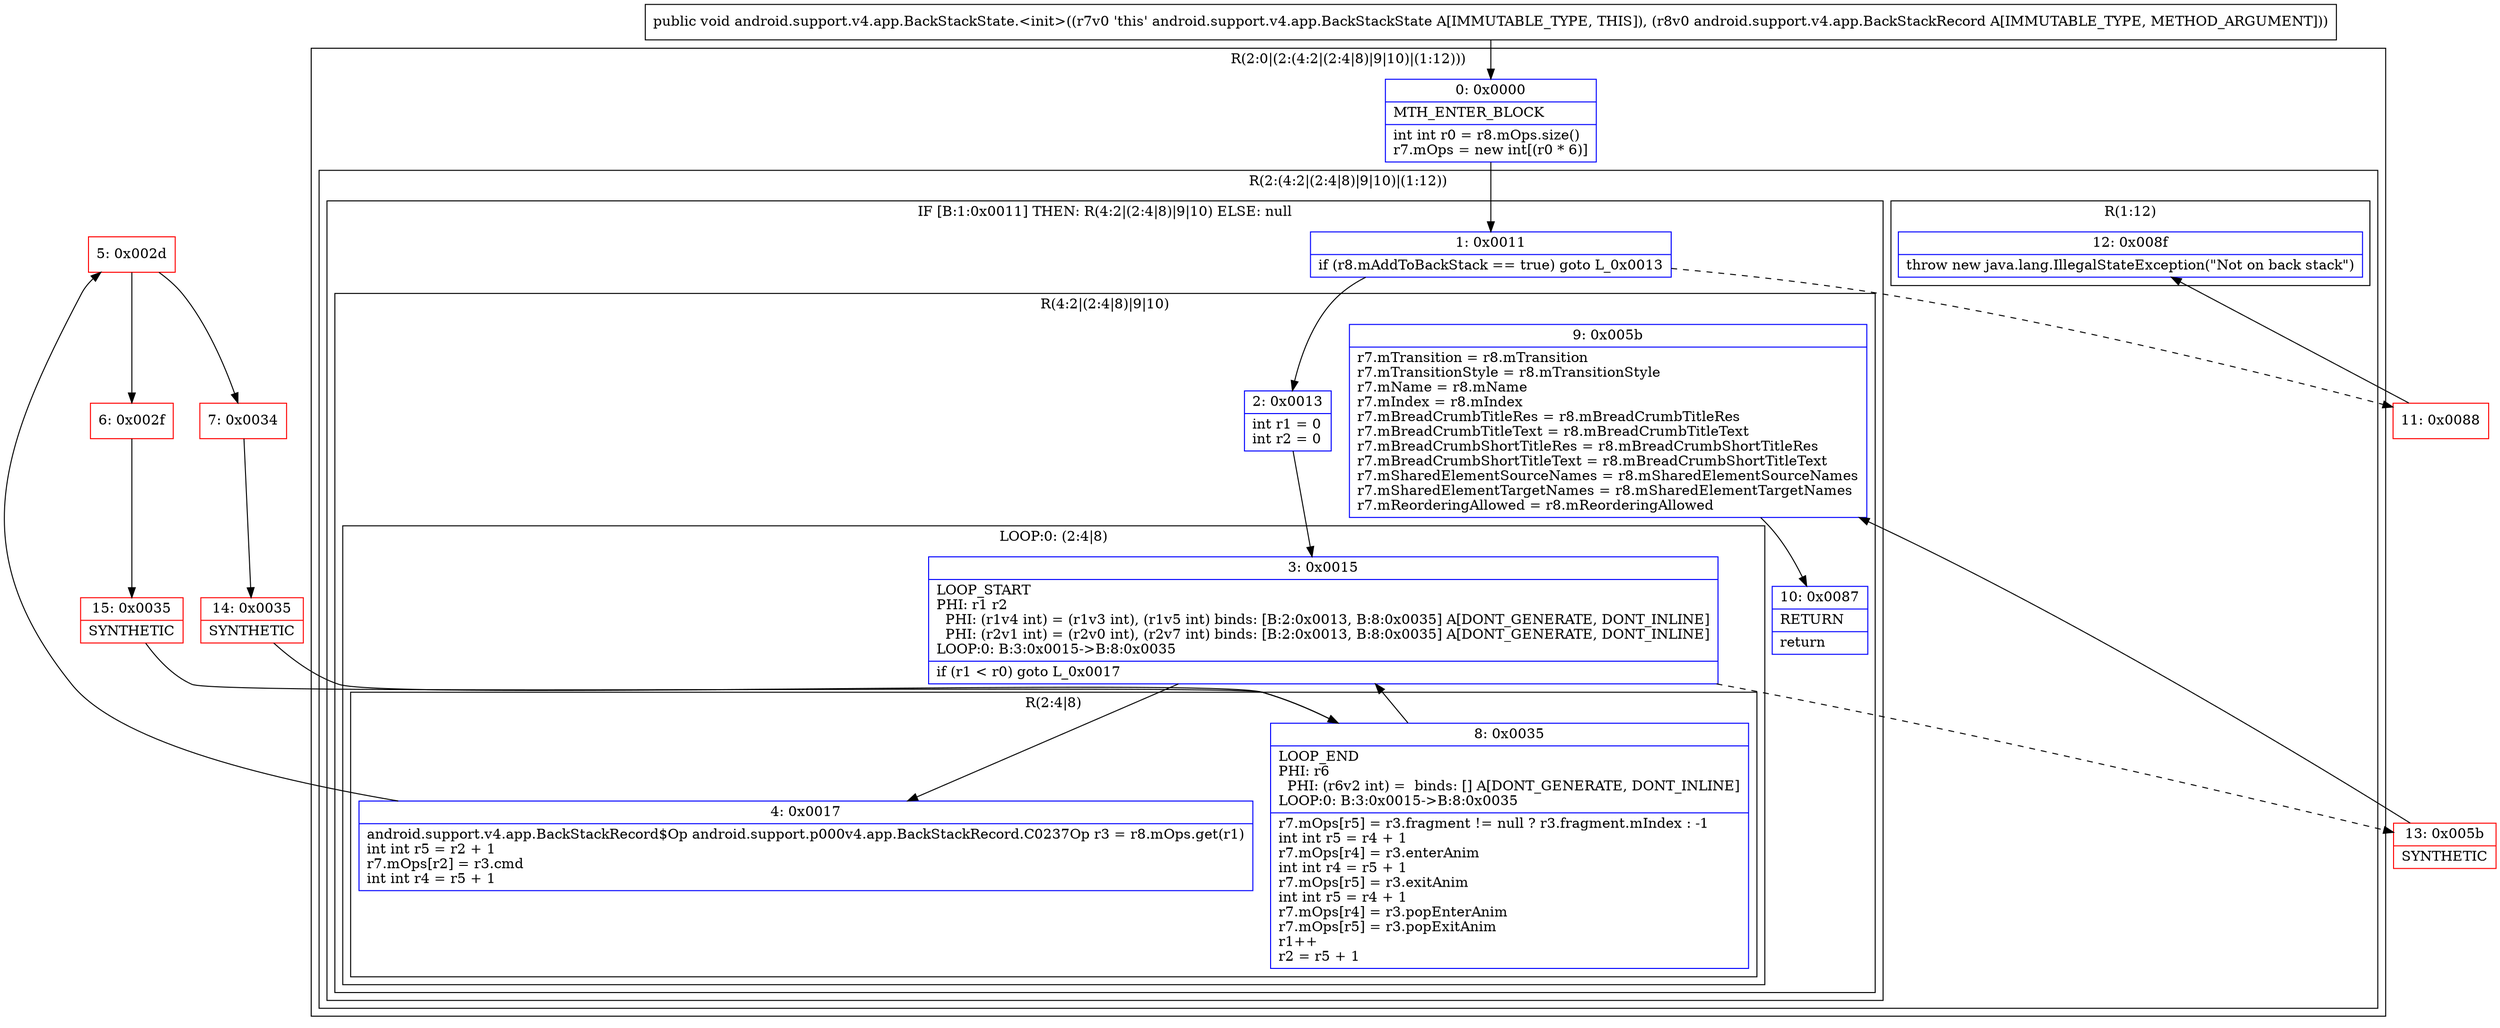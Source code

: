 digraph "CFG forandroid.support.v4.app.BackStackState.\<init\>(Landroid\/support\/v4\/app\/BackStackRecord;)V" {
subgraph cluster_Region_661513872 {
label = "R(2:0|(2:(4:2|(2:4|8)|9|10)|(1:12)))";
node [shape=record,color=blue];
Node_0 [shape=record,label="{0\:\ 0x0000|MTH_ENTER_BLOCK\l|int int r0 = r8.mOps.size()\lr7.mOps = new int[(r0 * 6)]\l}"];
subgraph cluster_Region_2088455144 {
label = "R(2:(4:2|(2:4|8)|9|10)|(1:12))";
node [shape=record,color=blue];
subgraph cluster_IfRegion_487224570 {
label = "IF [B:1:0x0011] THEN: R(4:2|(2:4|8)|9|10) ELSE: null";
node [shape=record,color=blue];
Node_1 [shape=record,label="{1\:\ 0x0011|if (r8.mAddToBackStack == true) goto L_0x0013\l}"];
subgraph cluster_Region_1349583375 {
label = "R(4:2|(2:4|8)|9|10)";
node [shape=record,color=blue];
Node_2 [shape=record,label="{2\:\ 0x0013|int r1 = 0\lint r2 = 0\l}"];
subgraph cluster_LoopRegion_354488756 {
label = "LOOP:0: (2:4|8)";
node [shape=record,color=blue];
Node_3 [shape=record,label="{3\:\ 0x0015|LOOP_START\lPHI: r1 r2 \l  PHI: (r1v4 int) = (r1v3 int), (r1v5 int) binds: [B:2:0x0013, B:8:0x0035] A[DONT_GENERATE, DONT_INLINE]\l  PHI: (r2v1 int) = (r2v0 int), (r2v7 int) binds: [B:2:0x0013, B:8:0x0035] A[DONT_GENERATE, DONT_INLINE]\lLOOP:0: B:3:0x0015\-\>B:8:0x0035\l|if (r1 \< r0) goto L_0x0017\l}"];
subgraph cluster_Region_149307450 {
label = "R(2:4|8)";
node [shape=record,color=blue];
Node_4 [shape=record,label="{4\:\ 0x0017|android.support.v4.app.BackStackRecord$Op android.support.p000v4.app.BackStackRecord.C0237Op r3 = r8.mOps.get(r1)\lint int r5 = r2 + 1\lr7.mOps[r2] = r3.cmd\lint int r4 = r5 + 1\l}"];
Node_8 [shape=record,label="{8\:\ 0x0035|LOOP_END\lPHI: r6 \l  PHI: (r6v2 int) =  binds: [] A[DONT_GENERATE, DONT_INLINE]\lLOOP:0: B:3:0x0015\-\>B:8:0x0035\l|r7.mOps[r5] = r3.fragment != null ? r3.fragment.mIndex : \-1\lint int r5 = r4 + 1\lr7.mOps[r4] = r3.enterAnim\lint int r4 = r5 + 1\lr7.mOps[r5] = r3.exitAnim\lint int r5 = r4 + 1\lr7.mOps[r4] = r3.popEnterAnim\lr7.mOps[r5] = r3.popExitAnim\lr1++\lr2 = r5 + 1\l}"];
}
}
Node_9 [shape=record,label="{9\:\ 0x005b|r7.mTransition = r8.mTransition\lr7.mTransitionStyle = r8.mTransitionStyle\lr7.mName = r8.mName\lr7.mIndex = r8.mIndex\lr7.mBreadCrumbTitleRes = r8.mBreadCrumbTitleRes\lr7.mBreadCrumbTitleText = r8.mBreadCrumbTitleText\lr7.mBreadCrumbShortTitleRes = r8.mBreadCrumbShortTitleRes\lr7.mBreadCrumbShortTitleText = r8.mBreadCrumbShortTitleText\lr7.mSharedElementSourceNames = r8.mSharedElementSourceNames\lr7.mSharedElementTargetNames = r8.mSharedElementTargetNames\lr7.mReorderingAllowed = r8.mReorderingAllowed\l}"];
Node_10 [shape=record,label="{10\:\ 0x0087|RETURN\l|return\l}"];
}
}
subgraph cluster_Region_804237142 {
label = "R(1:12)";
node [shape=record,color=blue];
Node_12 [shape=record,label="{12\:\ 0x008f|throw new java.lang.IllegalStateException(\"Not on back stack\")\l}"];
}
}
}
Node_5 [shape=record,color=red,label="{5\:\ 0x002d}"];
Node_6 [shape=record,color=red,label="{6\:\ 0x002f}"];
Node_7 [shape=record,color=red,label="{7\:\ 0x0034}"];
Node_11 [shape=record,color=red,label="{11\:\ 0x0088}"];
Node_13 [shape=record,color=red,label="{13\:\ 0x005b|SYNTHETIC\l}"];
Node_14 [shape=record,color=red,label="{14\:\ 0x0035|SYNTHETIC\l}"];
Node_15 [shape=record,color=red,label="{15\:\ 0x0035|SYNTHETIC\l}"];
MethodNode[shape=record,label="{public void android.support.v4.app.BackStackState.\<init\>((r7v0 'this' android.support.v4.app.BackStackState A[IMMUTABLE_TYPE, THIS]), (r8v0 android.support.v4.app.BackStackRecord A[IMMUTABLE_TYPE, METHOD_ARGUMENT])) }"];
MethodNode -> Node_0;
Node_0 -> Node_1;
Node_1 -> Node_2;
Node_1 -> Node_11[style=dashed];
Node_2 -> Node_3;
Node_3 -> Node_4;
Node_3 -> Node_13[style=dashed];
Node_4 -> Node_5;
Node_8 -> Node_3;
Node_9 -> Node_10;
Node_5 -> Node_6;
Node_5 -> Node_7;
Node_6 -> Node_15;
Node_7 -> Node_14;
Node_11 -> Node_12;
Node_13 -> Node_9;
Node_14 -> Node_8;
Node_15 -> Node_8;
}

